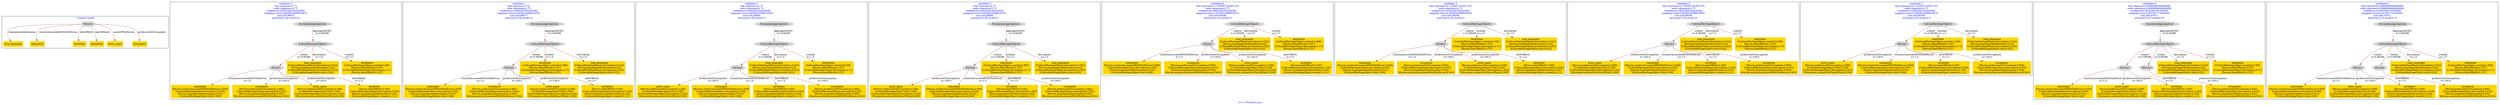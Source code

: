 digraph n0 {
fontcolor="blue"
remincross="true"
label="s11-s-19-artists.json"
subgraph cluster_0 {
label="1-correct model"
n2[style="filled",color="white",fillcolor="lightgray",label="Person1"];
n3[shape="plaintext",style="filled",fillcolor="gold",label="long_biography"];
n4[shape="plaintext",style="filled",fillcolor="gold",label="nationality"];
n5[shape="plaintext",style="filled",fillcolor="gold",label="birthDate"];
n6[shape="plaintext",style="filled",fillcolor="gold",label="deathDate"];
n7[shape="plaintext",style="filled",fillcolor="gold",label="artist_name"];
n8[shape="plaintext",style="filled",fillcolor="gold",label="occupation"];
}
subgraph cluster_1 {
label="candidate 0\nlink coherence:0.75\nnode coherence:0.75\nconfidence:0.6055264763426592\nmapping score:0.5629532698919976\ncost:205.98675\n-precision:0.38-recall:0.5"
n10[style="filled",color="white",fillcolor="lightgray",label="CulturalHeritageObject1"];
n11[style="filled",color="white",fillcolor="lightgray",label="Person1"];
n12[style="filled",color="white",fillcolor="lightgray",label="EuropeanaAggregation1"];
n13[shape="plaintext",style="filled",fillcolor="gold",label="nationality\n[Person,countryAssociatedWithThePerson,0.938]\n[CulturalHeritageObject,description,0.039]\n[Person,biographicalInformation,0.015]\n[CulturalHeritageObject,title,0.008]"];
n14[shape="plaintext",style="filled",fillcolor="gold",label="occupation\n[Person,professionOrOccupation,0.982]\n[CulturalHeritageObject,description,0.015]\n[Person,biographicalInformation,0.002]\n[Person,countryAssociatedWithThePerson,0.001]"];
n15[shape="plaintext",style="filled",fillcolor="gold",label="long_biography\n[CulturalHeritageObject,description,0.522]\n[Person,biographicalInformation,0.43]\n[CulturalHeritageObject,provenance,0.025]\n[CulturalHeritageObject,title,0.022]"];
n16[shape="plaintext",style="filled",fillcolor="gold",label="deathDate\n[CulturalHeritageObject,created,0.496]\n[Person,dateOfDeath,0.197]\n[CulturalHeritageObject,description,0.17]\n[Person,dateOfBirth,0.137]"];
n17[shape="plaintext",style="filled",fillcolor="gold",label="artist_name\n[Person,professionOrOccupation,0.299]\n[CulturalHeritageObject,title,0.259]\n[CulturalHeritageObject,description,0.236]\n[Document,columnSubClassOfLink,0.206]"];
n18[shape="plaintext",style="filled",fillcolor="gold",label="birthDate\n[Person,dateOfBirth,0.395]\n[CulturalHeritageObject,description,0.329]\n[Person,biographicalInformation,0.165]\n[CulturalHeritageObject,created,0.111]"];
}
subgraph cluster_2 {
label="candidate 1\nlink coherence:0.75\nnode coherence:0.75\nconfidence:0.6055264763426592\nmapping score:0.5629532698919976\ncost:205.98677\n-precision:0.38-recall:0.5"
n20[style="filled",color="white",fillcolor="lightgray",label="CulturalHeritageObject2"];
n21[style="filled",color="white",fillcolor="lightgray",label="Person1"];
n22[style="filled",color="white",fillcolor="lightgray",label="EuropeanaAggregation1"];
n23[shape="plaintext",style="filled",fillcolor="gold",label="nationality\n[Person,countryAssociatedWithThePerson,0.938]\n[CulturalHeritageObject,description,0.039]\n[Person,biographicalInformation,0.015]\n[CulturalHeritageObject,title,0.008]"];
n24[shape="plaintext",style="filled",fillcolor="gold",label="deathDate\n[CulturalHeritageObject,created,0.496]\n[Person,dateOfDeath,0.197]\n[CulturalHeritageObject,description,0.17]\n[Person,dateOfBirth,0.137]"];
n25[shape="plaintext",style="filled",fillcolor="gold",label="occupation\n[Person,professionOrOccupation,0.982]\n[CulturalHeritageObject,description,0.015]\n[Person,biographicalInformation,0.002]\n[Person,countryAssociatedWithThePerson,0.001]"];
n26[shape="plaintext",style="filled",fillcolor="gold",label="artist_name\n[Person,professionOrOccupation,0.299]\n[CulturalHeritageObject,title,0.259]\n[CulturalHeritageObject,description,0.236]\n[Document,columnSubClassOfLink,0.206]"];
n27[shape="plaintext",style="filled",fillcolor="gold",label="long_biography\n[CulturalHeritageObject,description,0.522]\n[Person,biographicalInformation,0.43]\n[CulturalHeritageObject,provenance,0.025]\n[CulturalHeritageObject,title,0.022]"];
n28[shape="plaintext",style="filled",fillcolor="gold",label="birthDate\n[Person,dateOfBirth,0.395]\n[CulturalHeritageObject,description,0.329]\n[Person,biographicalInformation,0.165]\n[CulturalHeritageObject,created,0.111]"];
}
subgraph cluster_3 {
label="candidate 2\nlink coherence:0.75\nnode coherence:0.75\nconfidence:0.6055264763426592\nmapping score:0.5629532698919976\ncost:205.98685\n-precision:0.38-recall:0.5"
n30[style="filled",color="white",fillcolor="lightgray",label="CulturalHeritageObject1"];
n31[style="filled",color="white",fillcolor="lightgray",label="Person2"];
n32[style="filled",color="white",fillcolor="lightgray",label="EuropeanaAggregation1"];
n33[shape="plaintext",style="filled",fillcolor="gold",label="artist_name\n[Person,professionOrOccupation,0.299]\n[CulturalHeritageObject,title,0.259]\n[CulturalHeritageObject,description,0.236]\n[Document,columnSubClassOfLink,0.206]"];
n34[shape="plaintext",style="filled",fillcolor="gold",label="nationality\n[Person,countryAssociatedWithThePerson,0.938]\n[CulturalHeritageObject,description,0.039]\n[Person,biographicalInformation,0.015]\n[CulturalHeritageObject,title,0.008]"];
n35[shape="plaintext",style="filled",fillcolor="gold",label="long_biography\n[CulturalHeritageObject,description,0.522]\n[Person,biographicalInformation,0.43]\n[CulturalHeritageObject,provenance,0.025]\n[CulturalHeritageObject,title,0.022]"];
n36[shape="plaintext",style="filled",fillcolor="gold",label="deathDate\n[CulturalHeritageObject,created,0.496]\n[Person,dateOfDeath,0.197]\n[CulturalHeritageObject,description,0.17]\n[Person,dateOfBirth,0.137]"];
n37[shape="plaintext",style="filled",fillcolor="gold",label="birthDate\n[Person,dateOfBirth,0.395]\n[CulturalHeritageObject,description,0.329]\n[Person,biographicalInformation,0.165]\n[CulturalHeritageObject,created,0.111]"];
n38[shape="plaintext",style="filled",fillcolor="gold",label="occupation\n[Person,professionOrOccupation,0.982]\n[CulturalHeritageObject,description,0.015]\n[Person,biographicalInformation,0.002]\n[Person,countryAssociatedWithThePerson,0.001]"];
}
subgraph cluster_4 {
label="candidate 3\nlink coherence:0.75\nnode coherence:0.75\nconfidence:0.6055264763426592\nmapping score:0.5629532698919976\ncost:205.98685\n-precision:0.38-recall:0.5"
n40[style="filled",color="white",fillcolor="lightgray",label="CulturalHeritageObject2"];
n41[style="filled",color="white",fillcolor="lightgray",label="Person2"];
n42[style="filled",color="white",fillcolor="lightgray",label="EuropeanaAggregation1"];
n43[shape="plaintext",style="filled",fillcolor="gold",label="artist_name\n[Person,professionOrOccupation,0.299]\n[CulturalHeritageObject,title,0.259]\n[CulturalHeritageObject,description,0.236]\n[Document,columnSubClassOfLink,0.206]"];
n44[shape="plaintext",style="filled",fillcolor="gold",label="nationality\n[Person,countryAssociatedWithThePerson,0.938]\n[CulturalHeritageObject,description,0.039]\n[Person,biographicalInformation,0.015]\n[CulturalHeritageObject,title,0.008]"];
n45[shape="plaintext",style="filled",fillcolor="gold",label="deathDate\n[CulturalHeritageObject,created,0.496]\n[Person,dateOfDeath,0.197]\n[CulturalHeritageObject,description,0.17]\n[Person,dateOfBirth,0.137]"];
n46[shape="plaintext",style="filled",fillcolor="gold",label="birthDate\n[Person,dateOfBirth,0.395]\n[CulturalHeritageObject,description,0.329]\n[Person,biographicalInformation,0.165]\n[CulturalHeritageObject,created,0.111]"];
n47[shape="plaintext",style="filled",fillcolor="gold",label="occupation\n[Person,professionOrOccupation,0.982]\n[CulturalHeritageObject,description,0.015]\n[Person,biographicalInformation,0.002]\n[Person,countryAssociatedWithThePerson,0.001]"];
n48[shape="plaintext",style="filled",fillcolor="gold",label="long_biography\n[CulturalHeritageObject,description,0.522]\n[Person,biographicalInformation,0.43]\n[CulturalHeritageObject,provenance,0.025]\n[CulturalHeritageObject,title,0.022]"];
}
subgraph cluster_5 {
label="candidate 4\nlink coherence:0.7142857142857143\nnode coherence:0.75\nconfidence:0.6055264763426592\nmapping score:0.5629532698919976\ncost:204.99286\n-precision:0.43-recall:0.5"
n50[style="filled",color="white",fillcolor="lightgray",label="CulturalHeritageObject1"];
n51[style="filled",color="white",fillcolor="lightgray",label="Person1"];
n52[shape="plaintext",style="filled",fillcolor="gold",label="nationality\n[Person,countryAssociatedWithThePerson,0.938]\n[CulturalHeritageObject,description,0.039]\n[Person,biographicalInformation,0.015]\n[CulturalHeritageObject,title,0.008]"];
n53[shape="plaintext",style="filled",fillcolor="gold",label="occupation\n[Person,professionOrOccupation,0.982]\n[CulturalHeritageObject,description,0.015]\n[Person,biographicalInformation,0.002]\n[Person,countryAssociatedWithThePerson,0.001]"];
n54[shape="plaintext",style="filled",fillcolor="gold",label="long_biography\n[CulturalHeritageObject,description,0.522]\n[Person,biographicalInformation,0.43]\n[CulturalHeritageObject,provenance,0.025]\n[CulturalHeritageObject,title,0.022]"];
n55[shape="plaintext",style="filled",fillcolor="gold",label="deathDate\n[CulturalHeritageObject,created,0.496]\n[Person,dateOfDeath,0.197]\n[CulturalHeritageObject,description,0.17]\n[Person,dateOfBirth,0.137]"];
n56[shape="plaintext",style="filled",fillcolor="gold",label="artist_name\n[Person,professionOrOccupation,0.299]\n[CulturalHeritageObject,title,0.259]\n[CulturalHeritageObject,description,0.236]\n[Document,columnSubClassOfLink,0.206]"];
n57[shape="plaintext",style="filled",fillcolor="gold",label="birthDate\n[Person,dateOfBirth,0.395]\n[CulturalHeritageObject,description,0.329]\n[Person,biographicalInformation,0.165]\n[CulturalHeritageObject,created,0.111]"];
}
subgraph cluster_6 {
label="candidate 5\nlink coherence:0.7142857142857143\nnode coherence:0.75\nconfidence:0.6055264763426592\nmapping score:0.5629532698919976\ncost:204.99288\n-precision:0.43-recall:0.5"
n59[style="filled",color="white",fillcolor="lightgray",label="CulturalHeritageObject2"];
n60[style="filled",color="white",fillcolor="lightgray",label="Person1"];
n61[shape="plaintext",style="filled",fillcolor="gold",label="nationality\n[Person,countryAssociatedWithThePerson,0.938]\n[CulturalHeritageObject,description,0.039]\n[Person,biographicalInformation,0.015]\n[CulturalHeritageObject,title,0.008]"];
n62[shape="plaintext",style="filled",fillcolor="gold",label="deathDate\n[CulturalHeritageObject,created,0.496]\n[Person,dateOfDeath,0.197]\n[CulturalHeritageObject,description,0.17]\n[Person,dateOfBirth,0.137]"];
n63[shape="plaintext",style="filled",fillcolor="gold",label="occupation\n[Person,professionOrOccupation,0.982]\n[CulturalHeritageObject,description,0.015]\n[Person,biographicalInformation,0.002]\n[Person,countryAssociatedWithThePerson,0.001]"];
n64[shape="plaintext",style="filled",fillcolor="gold",label="artist_name\n[Person,professionOrOccupation,0.299]\n[CulturalHeritageObject,title,0.259]\n[CulturalHeritageObject,description,0.236]\n[Document,columnSubClassOfLink,0.206]"];
n65[shape="plaintext",style="filled",fillcolor="gold",label="long_biography\n[CulturalHeritageObject,description,0.522]\n[Person,biographicalInformation,0.43]\n[CulturalHeritageObject,provenance,0.025]\n[CulturalHeritageObject,title,0.022]"];
n66[shape="plaintext",style="filled",fillcolor="gold",label="birthDate\n[Person,dateOfBirth,0.395]\n[CulturalHeritageObject,description,0.329]\n[Person,biographicalInformation,0.165]\n[CulturalHeritageObject,created,0.111]"];
}
subgraph cluster_7 {
label="candidate 6\nlink coherence:0.7142857142857143\nnode coherence:0.75\nconfidence:0.6055264763426592\nmapping score:0.5629532698919976\ncost:204.99296\n-precision:0.43-recall:0.5"
n68[style="filled",color="white",fillcolor="lightgray",label="CulturalHeritageObject1"];
n69[style="filled",color="white",fillcolor="lightgray",label="Person2"];
n70[shape="plaintext",style="filled",fillcolor="gold",label="artist_name\n[Person,professionOrOccupation,0.299]\n[CulturalHeritageObject,title,0.259]\n[CulturalHeritageObject,description,0.236]\n[Document,columnSubClassOfLink,0.206]"];
n71[shape="plaintext",style="filled",fillcolor="gold",label="nationality\n[Person,countryAssociatedWithThePerson,0.938]\n[CulturalHeritageObject,description,0.039]\n[Person,biographicalInformation,0.015]\n[CulturalHeritageObject,title,0.008]"];
n72[shape="plaintext",style="filled",fillcolor="gold",label="long_biography\n[CulturalHeritageObject,description,0.522]\n[Person,biographicalInformation,0.43]\n[CulturalHeritageObject,provenance,0.025]\n[CulturalHeritageObject,title,0.022]"];
n73[shape="plaintext",style="filled",fillcolor="gold",label="deathDate\n[CulturalHeritageObject,created,0.496]\n[Person,dateOfDeath,0.197]\n[CulturalHeritageObject,description,0.17]\n[Person,dateOfBirth,0.137]"];
n74[shape="plaintext",style="filled",fillcolor="gold",label="birthDate\n[Person,dateOfBirth,0.395]\n[CulturalHeritageObject,description,0.329]\n[Person,biographicalInformation,0.165]\n[CulturalHeritageObject,created,0.111]"];
n75[shape="plaintext",style="filled",fillcolor="gold",label="occupation\n[Person,professionOrOccupation,0.982]\n[CulturalHeritageObject,description,0.015]\n[Person,biographicalInformation,0.002]\n[Person,countryAssociatedWithThePerson,0.001]"];
}
subgraph cluster_8 {
label="candidate 7\nlink coherence:0.7142857142857143\nnode coherence:0.75\nconfidence:0.6055264763426592\nmapping score:0.5629532698919976\ncost:204.99296\n-precision:0.43-recall:0.5"
n77[style="filled",color="white",fillcolor="lightgray",label="CulturalHeritageObject2"];
n78[style="filled",color="white",fillcolor="lightgray",label="Person2"];
n79[shape="plaintext",style="filled",fillcolor="gold",label="artist_name\n[Person,professionOrOccupation,0.299]\n[CulturalHeritageObject,title,0.259]\n[CulturalHeritageObject,description,0.236]\n[Document,columnSubClassOfLink,0.206]"];
n80[shape="plaintext",style="filled",fillcolor="gold",label="nationality\n[Person,countryAssociatedWithThePerson,0.938]\n[CulturalHeritageObject,description,0.039]\n[Person,biographicalInformation,0.015]\n[CulturalHeritageObject,title,0.008]"];
n81[shape="plaintext",style="filled",fillcolor="gold",label="deathDate\n[CulturalHeritageObject,created,0.496]\n[Person,dateOfDeath,0.197]\n[CulturalHeritageObject,description,0.17]\n[Person,dateOfBirth,0.137]"];
n82[shape="plaintext",style="filled",fillcolor="gold",label="birthDate\n[Person,dateOfBirth,0.395]\n[CulturalHeritageObject,description,0.329]\n[Person,biographicalInformation,0.165]\n[CulturalHeritageObject,created,0.111]"];
n83[shape="plaintext",style="filled",fillcolor="gold",label="occupation\n[Person,professionOrOccupation,0.982]\n[CulturalHeritageObject,description,0.015]\n[Person,biographicalInformation,0.002]\n[Person,countryAssociatedWithThePerson,0.001]"];
n84[shape="plaintext",style="filled",fillcolor="gold",label="long_biography\n[CulturalHeritageObject,description,0.522]\n[Person,biographicalInformation,0.43]\n[CulturalHeritageObject,provenance,0.025]\n[CulturalHeritageObject,title,0.022]"];
}
subgraph cluster_9 {
label="candidate 8\nlink coherence:0.6666666666666666\nnode coherence:0.6666666666666666\nconfidence:0.6055264763426592\nmapping score:0.507397714336442\ncost:206.97971\n-precision:0.22-recall:0.33"
n86[style="filled",color="white",fillcolor="lightgray",label="CulturalHeritageObject1"];
n87[style="filled",color="white",fillcolor="lightgray",label="Person1"];
n88[style="filled",color="white",fillcolor="lightgray",label="Person2"];
n89[style="filled",color="white",fillcolor="lightgray",label="EuropeanaAggregation1"];
n90[shape="plaintext",style="filled",fillcolor="gold",label="nationality\n[Person,countryAssociatedWithThePerson,0.938]\n[CulturalHeritageObject,description,0.039]\n[Person,biographicalInformation,0.015]\n[CulturalHeritageObject,title,0.008]"];
n91[shape="plaintext",style="filled",fillcolor="gold",label="long_biography\n[CulturalHeritageObject,description,0.522]\n[Person,biographicalInformation,0.43]\n[CulturalHeritageObject,provenance,0.025]\n[CulturalHeritageObject,title,0.022]"];
n92[shape="plaintext",style="filled",fillcolor="gold",label="deathDate\n[CulturalHeritageObject,created,0.496]\n[Person,dateOfDeath,0.197]\n[CulturalHeritageObject,description,0.17]\n[Person,dateOfBirth,0.137]"];
n93[shape="plaintext",style="filled",fillcolor="gold",label="artist_name\n[Person,professionOrOccupation,0.299]\n[CulturalHeritageObject,title,0.259]\n[CulturalHeritageObject,description,0.236]\n[Document,columnSubClassOfLink,0.206]"];
n94[shape="plaintext",style="filled",fillcolor="gold",label="occupation\n[Person,professionOrOccupation,0.982]\n[CulturalHeritageObject,description,0.015]\n[Person,biographicalInformation,0.002]\n[Person,countryAssociatedWithThePerson,0.001]"];
n95[shape="plaintext",style="filled",fillcolor="gold",label="birthDate\n[Person,dateOfBirth,0.395]\n[CulturalHeritageObject,description,0.329]\n[Person,biographicalInformation,0.165]\n[CulturalHeritageObject,created,0.111]"];
}
subgraph cluster_10 {
label="candidate 9\nlink coherence:0.6666666666666666\nnode coherence:0.6666666666666666\nconfidence:0.6055264763426592\nmapping score:0.507397714336442\ncost:206.97971\n-precision:0.22-recall:0.33"
n97[style="filled",color="white",fillcolor="lightgray",label="CulturalHeritageObject1"];
n98[style="filled",color="white",fillcolor="lightgray",label="Person1"];
n99[style="filled",color="white",fillcolor="lightgray",label="Person2"];
n100[style="filled",color="white",fillcolor="lightgray",label="EuropeanaAggregation1"];
n101[shape="plaintext",style="filled",fillcolor="gold",label="occupation\n[Person,professionOrOccupation,0.982]\n[CulturalHeritageObject,description,0.015]\n[Person,biographicalInformation,0.002]\n[Person,countryAssociatedWithThePerson,0.001]"];
n102[shape="plaintext",style="filled",fillcolor="gold",label="nationality\n[Person,countryAssociatedWithThePerson,0.938]\n[CulturalHeritageObject,description,0.039]\n[Person,biographicalInformation,0.015]\n[CulturalHeritageObject,title,0.008]"];
n103[shape="plaintext",style="filled",fillcolor="gold",label="long_biography\n[CulturalHeritageObject,description,0.522]\n[Person,biographicalInformation,0.43]\n[CulturalHeritageObject,provenance,0.025]\n[CulturalHeritageObject,title,0.022]"];
n104[shape="plaintext",style="filled",fillcolor="gold",label="deathDate\n[CulturalHeritageObject,created,0.496]\n[Person,dateOfDeath,0.197]\n[CulturalHeritageObject,description,0.17]\n[Person,dateOfBirth,0.137]"];
n105[shape="plaintext",style="filled",fillcolor="gold",label="artist_name\n[Person,professionOrOccupation,0.299]\n[CulturalHeritageObject,title,0.259]\n[CulturalHeritageObject,description,0.236]\n[Document,columnSubClassOfLink,0.206]"];
n106[shape="plaintext",style="filled",fillcolor="gold",label="birthDate\n[Person,dateOfBirth,0.395]\n[CulturalHeritageObject,description,0.329]\n[Person,biographicalInformation,0.165]\n[CulturalHeritageObject,created,0.111]"];
}
n2 -> n3[color="brown",fontcolor="black",label="biographicalInformation"]
n2 -> n4[color="brown",fontcolor="black",label="countryAssociatedWithThePerson"]
n2 -> n5[color="brown",fontcolor="black",label="dateOfBirth"]
n2 -> n6[color="brown",fontcolor="black",label="dateOfDeath"]
n2 -> n7[color="brown",fontcolor="black",label="nameOfThePerson"]
n2 -> n8[color="brown",fontcolor="black",label="professionOrOccupation"]
n10 -> n11[color="brown",fontcolor="black",label="creator\nw=0.99286"]
n12 -> n10[color="brown",fontcolor="black",label="aggregatedCHO\nw=0.99389"]
n11 -> n13[color="brown",fontcolor="black",label="countryAssociatedWithThePerson\nw=1.0"]
n11 -> n14[color="brown",fontcolor="black",label="professionOrOccupation\nw=100.0"]
n10 -> n15[color="brown",fontcolor="black",label="description\nw=1.0"]
n10 -> n16[color="brown",fontcolor="black",label="created\nw=1.0"]
n11 -> n17[color="brown",fontcolor="black",label="professionOrOccupation\nw=100.0"]
n11 -> n18[color="brown",fontcolor="black",label="dateOfBirth\nw=1.0"]
n20 -> n21[color="brown",fontcolor="black",label="creator\nw=0.99288"]
n22 -> n20[color="brown",fontcolor="black",label="aggregatedCHO\nw=0.99389"]
n21 -> n23[color="brown",fontcolor="black",label="countryAssociatedWithThePerson\nw=1.0"]
n20 -> n24[color="brown",fontcolor="black",label="created\nw=1.0"]
n21 -> n25[color="brown",fontcolor="black",label="professionOrOccupation\nw=100.0"]
n21 -> n26[color="brown",fontcolor="black",label="professionOrOccupation\nw=100.0"]
n20 -> n27[color="brown",fontcolor="black",label="description\nw=1.0"]
n21 -> n28[color="brown",fontcolor="black",label="dateOfBirth\nw=1.0"]
n30 -> n31[color="brown",fontcolor="black",label="creator\nw=0.99296"]
n32 -> n30[color="brown",fontcolor="black",label="aggregatedCHO\nw=0.99389"]
n31 -> n33[color="brown",fontcolor="black",label="professionOrOccupation\nw=100.0"]
n31 -> n34[color="brown",fontcolor="black",label="countryAssociatedWithThePerson\nw=1.0"]
n30 -> n35[color="brown",fontcolor="black",label="description\nw=1.0"]
n30 -> n36[color="brown",fontcolor="black",label="created\nw=1.0"]
n31 -> n37[color="brown",fontcolor="black",label="dateOfBirth\nw=1.0"]
n31 -> n38[color="brown",fontcolor="black",label="professionOrOccupation\nw=100.0"]
n40 -> n41[color="brown",fontcolor="black",label="creator\nw=0.99296"]
n42 -> n40[color="brown",fontcolor="black",label="aggregatedCHO\nw=0.99389"]
n41 -> n43[color="brown",fontcolor="black",label="professionOrOccupation\nw=100.0"]
n41 -> n44[color="brown",fontcolor="black",label="countryAssociatedWithThePerson\nw=1.0"]
n40 -> n45[color="brown",fontcolor="black",label="created\nw=1.0"]
n41 -> n46[color="brown",fontcolor="black",label="dateOfBirth\nw=1.0"]
n41 -> n47[color="brown",fontcolor="black",label="professionOrOccupation\nw=100.0"]
n40 -> n48[color="brown",fontcolor="black",label="description\nw=1.0"]
n50 -> n51[color="brown",fontcolor="black",label="creator\nw=0.99286"]
n51 -> n52[color="brown",fontcolor="black",label="countryAssociatedWithThePerson\nw=1.0"]
n51 -> n53[color="brown",fontcolor="black",label="professionOrOccupation\nw=100.0"]
n50 -> n54[color="brown",fontcolor="black",label="description\nw=1.0"]
n50 -> n55[color="brown",fontcolor="black",label="created\nw=1.0"]
n51 -> n56[color="brown",fontcolor="black",label="professionOrOccupation\nw=100.0"]
n51 -> n57[color="brown",fontcolor="black",label="dateOfBirth\nw=1.0"]
n59 -> n60[color="brown",fontcolor="black",label="creator\nw=0.99288"]
n60 -> n61[color="brown",fontcolor="black",label="countryAssociatedWithThePerson\nw=1.0"]
n59 -> n62[color="brown",fontcolor="black",label="created\nw=1.0"]
n60 -> n63[color="brown",fontcolor="black",label="professionOrOccupation\nw=100.0"]
n60 -> n64[color="brown",fontcolor="black",label="professionOrOccupation\nw=100.0"]
n59 -> n65[color="brown",fontcolor="black",label="description\nw=1.0"]
n60 -> n66[color="brown",fontcolor="black",label="dateOfBirth\nw=1.0"]
n68 -> n69[color="brown",fontcolor="black",label="creator\nw=0.99296"]
n69 -> n70[color="brown",fontcolor="black",label="professionOrOccupation\nw=100.0"]
n69 -> n71[color="brown",fontcolor="black",label="countryAssociatedWithThePerson\nw=1.0"]
n68 -> n72[color="brown",fontcolor="black",label="description\nw=1.0"]
n68 -> n73[color="brown",fontcolor="black",label="created\nw=1.0"]
n69 -> n74[color="brown",fontcolor="black",label="dateOfBirth\nw=1.0"]
n69 -> n75[color="brown",fontcolor="black",label="professionOrOccupation\nw=100.0"]
n77 -> n78[color="brown",fontcolor="black",label="creator\nw=0.99296"]
n78 -> n79[color="brown",fontcolor="black",label="professionOrOccupation\nw=100.0"]
n78 -> n80[color="brown",fontcolor="black",label="countryAssociatedWithThePerson\nw=1.0"]
n77 -> n81[color="brown",fontcolor="black",label="created\nw=1.0"]
n78 -> n82[color="brown",fontcolor="black",label="dateOfBirth\nw=1.0"]
n78 -> n83[color="brown",fontcolor="black",label="professionOrOccupation\nw=100.0"]
n77 -> n84[color="brown",fontcolor="black",label="description\nw=1.0"]
n86 -> n87[color="brown",fontcolor="black",label="creator\nw=0.99286"]
n86 -> n88[color="brown",fontcolor="black",label="creator\nw=0.99296"]
n89 -> n86[color="brown",fontcolor="black",label="aggregatedCHO\nw=0.99389"]
n87 -> n90[color="brown",fontcolor="black",label="countryAssociatedWithThePerson\nw=1.0"]
n86 -> n91[color="brown",fontcolor="black",label="description\nw=1.0"]
n86 -> n92[color="brown",fontcolor="black",label="created\nw=1.0"]
n87 -> n93[color="brown",fontcolor="black",label="professionOrOccupation\nw=100.0"]
n88 -> n94[color="brown",fontcolor="black",label="professionOrOccupation\nw=100.0"]
n87 -> n95[color="brown",fontcolor="black",label="dateOfBirth\nw=1.0"]
n97 -> n98[color="brown",fontcolor="black",label="creator\nw=0.99286"]
n97 -> n99[color="brown",fontcolor="black",label="creator\nw=0.99296"]
n100 -> n97[color="brown",fontcolor="black",label="aggregatedCHO\nw=0.99389"]
n99 -> n101[color="brown",fontcolor="black",label="professionOrOccupation\nw=100.0"]
n98 -> n102[color="brown",fontcolor="black",label="countryAssociatedWithThePerson\nw=1.0"]
n97 -> n103[color="brown",fontcolor="black",label="description\nw=1.0"]
n97 -> n104[color="brown",fontcolor="black",label="created\nw=1.0"]
n98 -> n105[color="brown",fontcolor="black",label="professionOrOccupation\nw=100.0"]
n98 -> n106[color="brown",fontcolor="black",label="dateOfBirth\nw=1.0"]
}
